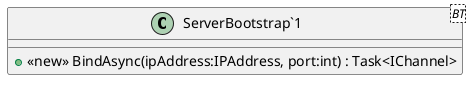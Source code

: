 @startuml
class "ServerBootstrap`1"<BT> {
    + <<new>> BindAsync(ipAddress:IPAddress, port:int) : Task<IChannel>
}
@enduml
